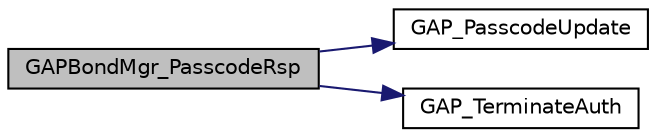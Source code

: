 digraph "GAPBondMgr_PasscodeRsp"
{
  edge [fontname="Helvetica",fontsize="10",labelfontname="Helvetica",labelfontsize="10"];
  node [fontname="Helvetica",fontsize="10",shape=record];
  rankdir="LR";
  Node1 [label="GAPBondMgr_PasscodeRsp",height=0.2,width=0.4,color="black", fillcolor="grey75", style="filled" fontcolor="black"];
  Node1 -> Node2 [color="midnightblue",fontsize="10",style="solid",fontname="Helvetica"];
  Node2 [label="GAP_PasscodeUpdate",height=0.2,width=0.4,color="black", fillcolor="white", style="filled",URL="$group___g_a_p___a_p_i.html#gaa546cf97fa0ba4c0bab58178e052eeb2",tooltip="Update the passkey in a numeric value (not string). This function is called by the application/profil..."];
  Node1 -> Node3 [color="midnightblue",fontsize="10",style="solid",fontname="Helvetica"];
  Node3 [label="GAP_TerminateAuth",height=0.2,width=0.4,color="black", fillcolor="white", style="filled",URL="$group___g_a_p___a_p_i.html#gac9528b14ce20c351bae25ce6067a5d49",tooltip="Send a Pairing Failed message and end any existing pairing. "];
}
